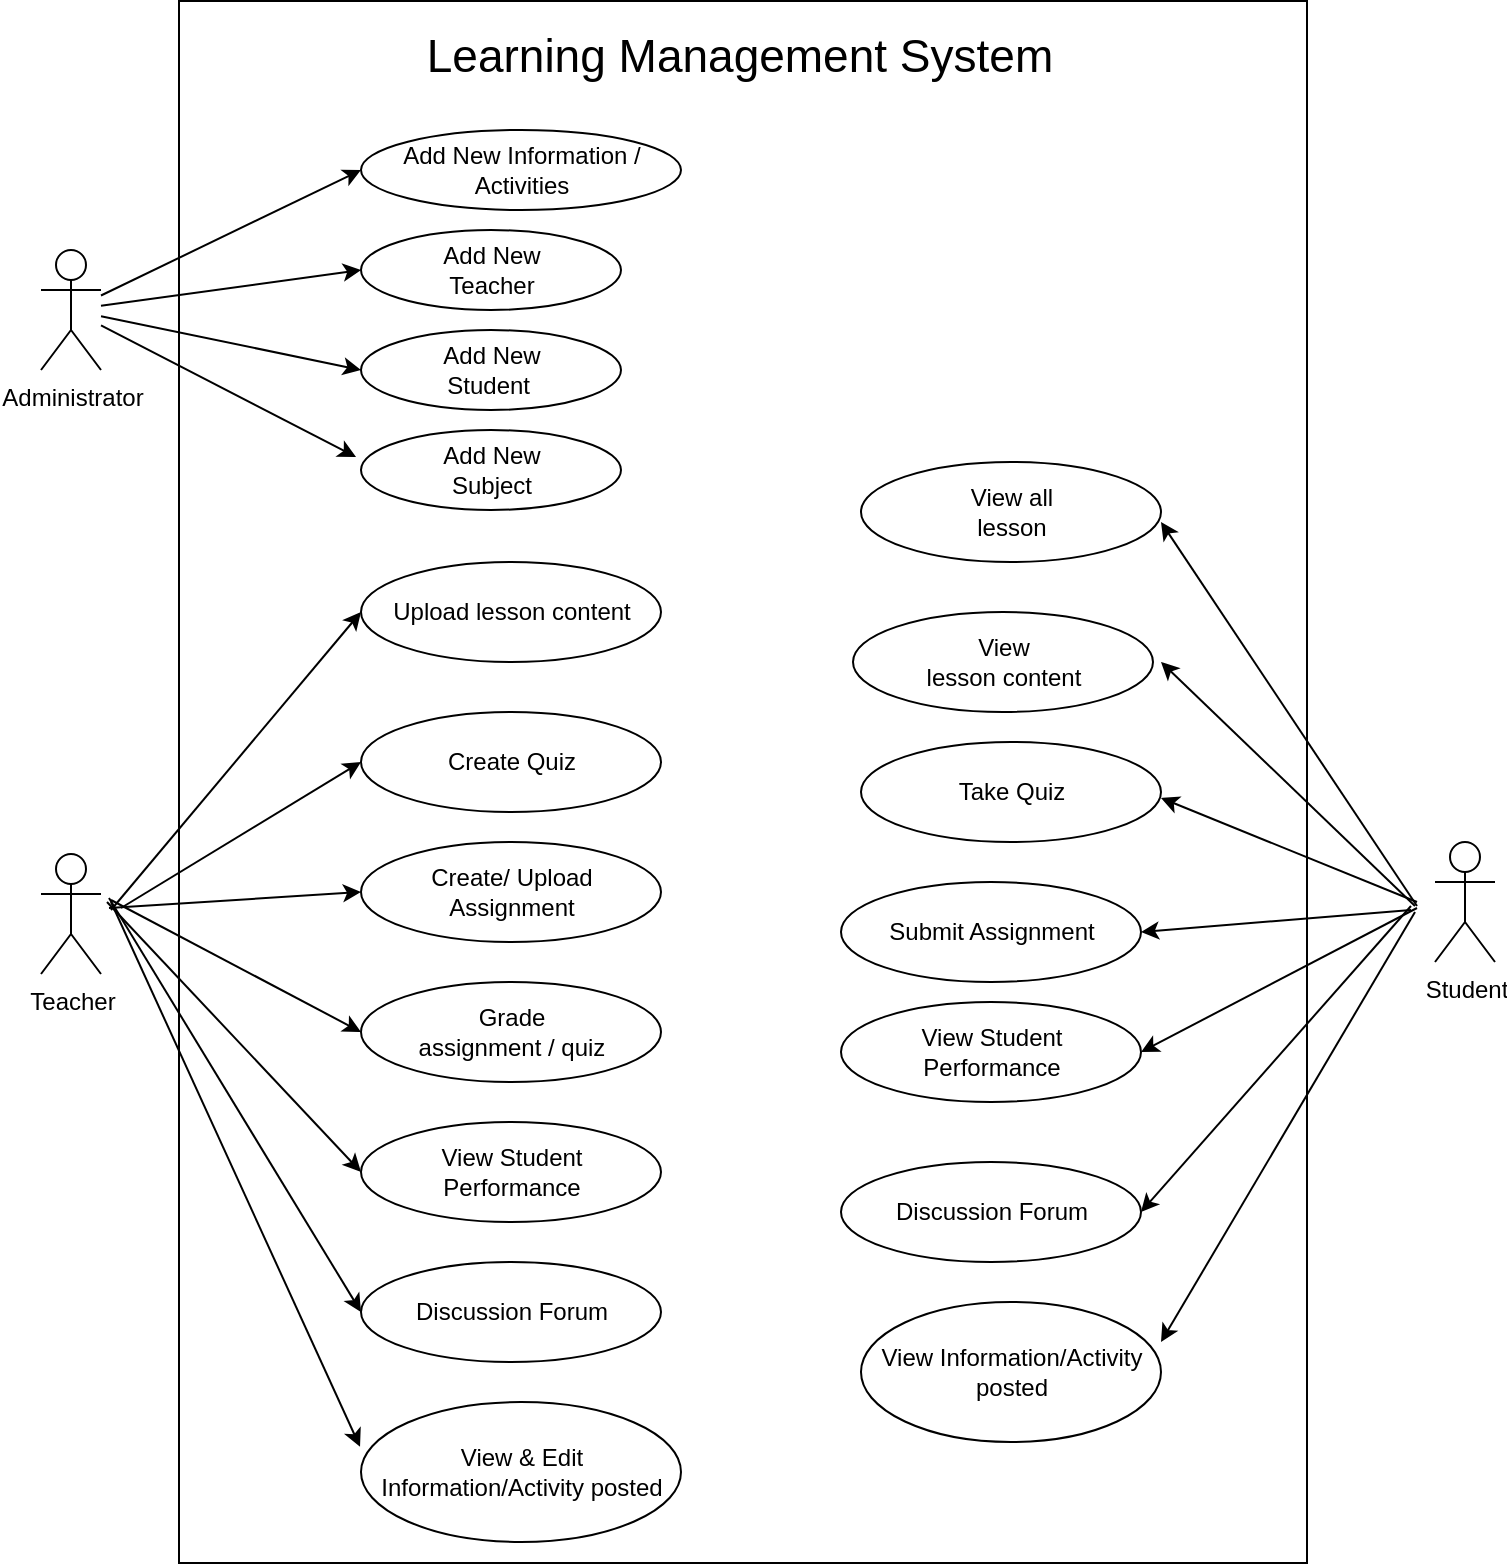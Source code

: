 <mxfile version="13.10.4" type="github"><diagram id="tSX-dgH06IHA2cA8xBSw" name="Page-1"><mxGraphModel dx="1209" dy="642" grid="1" gridSize="10" guides="1" tooltips="1" connect="1" arrows="1" fold="1" page="1" pageScale="1" pageWidth="850" pageHeight="1100" math="0" shadow="0"><root><mxCell id="0"/><mxCell id="1" parent="0"/><mxCell id="s116mKNNdqT7rJsYJ3JG-2" value="" style="group" vertex="1" connectable="0" parent="1"><mxGeometry x="457.5" y="357" width="327" height="490" as="geometry"/></mxCell><mxCell id="s116mKNNdqT7rJsYJ3JG-3" value="Student" style="shape=umlActor;verticalLabelPosition=bottom;verticalAlign=top;html=1;outlineConnect=0;" vertex="1" parent="s116mKNNdqT7rJsYJ3JG-2"><mxGeometry x="297" y="190" width="30" height="60" as="geometry"/></mxCell><mxCell id="s116mKNNdqT7rJsYJ3JG-4" value="View&lt;br&gt;lesson content" style="ellipse;whiteSpace=wrap;html=1;" vertex="1" parent="s116mKNNdqT7rJsYJ3JG-2"><mxGeometry x="6" y="75" width="150" height="50" as="geometry"/></mxCell><mxCell id="s116mKNNdqT7rJsYJ3JG-5" value="Take Quiz" style="ellipse;whiteSpace=wrap;html=1;" vertex="1" parent="s116mKNNdqT7rJsYJ3JG-2"><mxGeometry x="10" y="140" width="150" height="50" as="geometry"/></mxCell><mxCell id="s116mKNNdqT7rJsYJ3JG-6" value="Submit Assignment" style="ellipse;whiteSpace=wrap;html=1;" vertex="1" parent="s116mKNNdqT7rJsYJ3JG-2"><mxGeometry y="210" width="150" height="50" as="geometry"/></mxCell><mxCell id="s116mKNNdqT7rJsYJ3JG-7" value="View Student &lt;br&gt;Performance" style="ellipse;whiteSpace=wrap;html=1;" vertex="1" parent="s116mKNNdqT7rJsYJ3JG-2"><mxGeometry y="270" width="150" height="50" as="geometry"/></mxCell><mxCell id="s116mKNNdqT7rJsYJ3JG-8" value="View all&lt;br&gt;lesson" style="ellipse;whiteSpace=wrap;html=1;" vertex="1" parent="s116mKNNdqT7rJsYJ3JG-2"><mxGeometry x="10" width="150" height="50" as="geometry"/></mxCell><mxCell id="s116mKNNdqT7rJsYJ3JG-9" value="Discussion Forum" style="ellipse;whiteSpace=wrap;html=1;" vertex="1" parent="s116mKNNdqT7rJsYJ3JG-2"><mxGeometry y="350" width="150" height="50" as="geometry"/></mxCell><mxCell id="s116mKNNdqT7rJsYJ3JG-10" value="View Information/Activity posted" style="ellipse;whiteSpace=wrap;html=1;" vertex="1" parent="s116mKNNdqT7rJsYJ3JG-2"><mxGeometry x="10" y="420" width="150" height="70" as="geometry"/></mxCell><mxCell id="s116mKNNdqT7rJsYJ3JG-11" value="" style="endArrow=classic;html=1;entryX=1;entryY=0.5;entryDx=0;entryDy=0;" edge="1" parent="s116mKNNdqT7rJsYJ3JG-2" target="s116mKNNdqT7rJsYJ3JG-9"><mxGeometry x="160" y="30" width="50" height="50" as="geometry"><mxPoint x="285" y="222" as="sourcePoint"/><mxPoint x="160" y="380" as="targetPoint"/></mxGeometry></mxCell><mxCell id="s116mKNNdqT7rJsYJ3JG-12" value="" style="endArrow=classic;html=1;entryX=1;entryY=0.5;entryDx=0;entryDy=0;" edge="1" parent="s116mKNNdqT7rJsYJ3JG-2" target="s116mKNNdqT7rJsYJ3JG-7"><mxGeometry x="160" y="30" width="50" height="50" as="geometry"><mxPoint x="288" y="223" as="sourcePoint"/><mxPoint x="159" y="295" as="targetPoint"/></mxGeometry></mxCell><mxCell id="s116mKNNdqT7rJsYJ3JG-13" value="" style="endArrow=classic;html=1;entryX=1;entryY=0.5;entryDx=0;entryDy=0;" edge="1" parent="s116mKNNdqT7rJsYJ3JG-2" target="s116mKNNdqT7rJsYJ3JG-6"><mxGeometry x="160" y="30" width="50" height="50" as="geometry"><mxPoint x="285" y="224" as="sourcePoint"/><mxPoint x="160" y="238" as="targetPoint"/></mxGeometry></mxCell><mxCell id="s116mKNNdqT7rJsYJ3JG-14" value="" style="endArrow=classic;html=1;" edge="1" parent="s116mKNNdqT7rJsYJ3JG-2"><mxGeometry x="160" y="30" width="50" height="50" as="geometry"><mxPoint x="288" y="220" as="sourcePoint"/><mxPoint x="160" y="168" as="targetPoint"/></mxGeometry></mxCell><mxCell id="s116mKNNdqT7rJsYJ3JG-15" value="" style="endArrow=classic;html=1;" edge="1" parent="s116mKNNdqT7rJsYJ3JG-2"><mxGeometry x="160" y="30" width="50" height="50" as="geometry"><mxPoint x="287" y="222" as="sourcePoint"/><mxPoint x="160" y="100" as="targetPoint"/></mxGeometry></mxCell><mxCell id="s116mKNNdqT7rJsYJ3JG-16" value="" style="endArrow=classic;html=1;" edge="1" parent="s116mKNNdqT7rJsYJ3JG-2"><mxGeometry x="160" y="30" width="50" height="50" as="geometry"><mxPoint x="288" y="222" as="sourcePoint"/><mxPoint x="160" y="30" as="targetPoint"/></mxGeometry></mxCell><mxCell id="s116mKNNdqT7rJsYJ3JG-17" value="" style="endArrow=classic;html=1;entryX=1;entryY=0.286;entryDx=0;entryDy=0;entryPerimeter=0;" edge="1" parent="s116mKNNdqT7rJsYJ3JG-2" target="s116mKNNdqT7rJsYJ3JG-10"><mxGeometry x="160" y="60" width="50" height="50" as="geometry"><mxPoint x="287" y="225" as="sourcePoint"/><mxPoint x="160" y="410" as="targetPoint"/></mxGeometry></mxCell><mxCell id="s116mKNNdqT7rJsYJ3JG-18" style="edgeStyle=none;rounded=0;orthogonalLoop=1;jettySize=auto;html=1;entryX=0;entryY=0.5;entryDx=0;entryDy=0;fontSize=23;" edge="1" parent="1" source="s116mKNNdqT7rJsYJ3JG-22" target="s116mKNNdqT7rJsYJ3JG-26"><mxGeometry relative="1" as="geometry"/></mxCell><mxCell id="s116mKNNdqT7rJsYJ3JG-19" style="edgeStyle=none;rounded=0;orthogonalLoop=1;jettySize=auto;html=1;entryX=0;entryY=0.5;entryDx=0;entryDy=0;fontSize=23;" edge="1" parent="1" source="s116mKNNdqT7rJsYJ3JG-22" target="s116mKNNdqT7rJsYJ3JG-23"><mxGeometry relative="1" as="geometry"/></mxCell><mxCell id="s116mKNNdqT7rJsYJ3JG-20" style="edgeStyle=none;rounded=0;orthogonalLoop=1;jettySize=auto;html=1;entryX=0;entryY=0.5;entryDx=0;entryDy=0;fontSize=23;" edge="1" parent="1" source="s116mKNNdqT7rJsYJ3JG-22" target="s116mKNNdqT7rJsYJ3JG-24"><mxGeometry relative="1" as="geometry"/></mxCell><mxCell id="s116mKNNdqT7rJsYJ3JG-21" style="edgeStyle=none;rounded=0;orthogonalLoop=1;jettySize=auto;html=1;entryX=-0.019;entryY=0.338;entryDx=0;entryDy=0;entryPerimeter=0;fontSize=23;" edge="1" parent="1" source="s116mKNNdqT7rJsYJ3JG-22" target="s116mKNNdqT7rJsYJ3JG-25"><mxGeometry relative="1" as="geometry"/></mxCell><mxCell id="s116mKNNdqT7rJsYJ3JG-22" value="Administrator" style="shape=umlActor;verticalLabelPosition=bottom;verticalAlign=top;html=1;outlineConnect=0;" vertex="1" parent="1"><mxGeometry x="57.5" y="251" width="30" height="60" as="geometry"/></mxCell><mxCell id="s116mKNNdqT7rJsYJ3JG-23" value="Add New &lt;br&gt;&lt;span style=&quot;color: rgba(0 , 0 , 0 , 0) ; font-family: monospace ; font-size: 0px&quot;&gt;%3CmxGraphModel%3E%3Croot%3E%3CmxCell%20id%3D%220%22%2F%3E%3CmxCell%20id%3D%221%22%20parent%3D%220%22%2F%3E%3CmxCell%20id%3D%222%22%20value%3D%22Actor%22%20style%3D%22shape%3DumlActor%3BverticalLabelPosition%3Dbottom%3BverticalAlign%3Dtop%3Bhtml%3D1%3BoutlineConnect%3D0%3B%22%20vertex%3D%221%22%20parent%3D%221%22%3E%3CmxGeometry%20x%3D%2280%22%20y%3D%22380%22%20width%3D%2230%22%20height%3D%2260%22%20as%3D%22geometry%22%2F%3E%3C%2FmxCell%3E%3C%2Froot%3E%3C%2FmxGraphModel%3E&lt;/span&gt;Teacher" style="ellipse;whiteSpace=wrap;html=1;" vertex="1" parent="1"><mxGeometry x="217.5" y="241" width="130" height="40" as="geometry"/></mxCell><mxCell id="s116mKNNdqT7rJsYJ3JG-24" value="Add New &lt;br&gt;Student&amp;nbsp;&lt;span style=&quot;color: rgba(0 , 0 , 0 , 0) ; font-family: monospace ; font-size: 0px&quot;&gt;D%220%22%2F%3E%3CmxCell%20id%3D%221%22%20parent%3D%220%22%2F%3E%3CmxCell%20id%3D%222%22%20value%3D%22Actor%22%20style%3D%22shape%3DumlActor%3BverticalLabelPosition%3Dbottom%3BverticalAlign%3Dtop%3Bhtml%3D1%3BoutlineConnect%3D0%3B%22%20vertex%3D%221%22%20parent%3D%221%22%3E%3CmxGeometry%20x%3D%2280%22%20y%3D%22380%22%20width%3D%2230%22%20height%3D%2260%22%20as%3D%22geometry%22%2F%3E%3C%2FmxCell%3E%3C%2Froot%3E%3C%2FmxGraphModel%3EStudent&lt;/span&gt;" style="ellipse;whiteSpace=wrap;html=1;" vertex="1" parent="1"><mxGeometry x="217.5" y="291" width="130" height="40" as="geometry"/></mxCell><mxCell id="s116mKNNdqT7rJsYJ3JG-25" value="Add New &lt;br&gt;Subject&lt;span style=&quot;color: rgba(0 , 0 , 0 , 0) ; font-family: monospace ; font-size: 0px&quot;&gt;D%220%22%2F%3E%3CmxCell%20id%3D%221%22%20parent%3D%220%22%2F%3E%3CmxCell%20id%3D%222%22%20value%3D%22Actor%22%20style%3D%22shape%3DumlActor%3BverticalLabelPosition%3Dbottom%3BverticalAlign%3Dtop%3Bhtml%3D1%3BoutlineConnect%3D0%3B%22%20vertex%3D%221%22%20parent%3D%221%22%3E%3CmxGeometry%20x%3D%2280%22%20y%3D%22380%22%20width%3D%2230%22%20height%3D%2260%22%20as%3D%22geometry%22%2F%3E%3C%2FmxCell%3E%3C%2Froot%3E%3C%2FmxGraphModel%3EStudent&lt;/span&gt;" style="ellipse;whiteSpace=wrap;html=1;" vertex="1" parent="1"><mxGeometry x="217.5" y="341" width="130" height="40" as="geometry"/></mxCell><mxCell id="s116mKNNdqT7rJsYJ3JG-26" value="Add New Information / Activities" style="ellipse;whiteSpace=wrap;html=1;" vertex="1" parent="1"><mxGeometry x="217.5" y="191" width="160" height="40" as="geometry"/></mxCell><mxCell id="s116mKNNdqT7rJsYJ3JG-27" value="&lt;font style=&quot;font-size: 23px;&quot;&gt;Learning Management System&lt;/font&gt;" style="text;html=1;strokeColor=none;fillColor=none;align=center;verticalAlign=middle;whiteSpace=wrap;rounded=0;fontSize=23;" vertex="1" parent="1"><mxGeometry x="237.5" y="144" width="338" height="20" as="geometry"/></mxCell><mxCell id="s116mKNNdqT7rJsYJ3JG-28" value="Teacher" style="shape=umlActor;verticalLabelPosition=bottom;verticalAlign=top;html=1;outlineConnect=0;" vertex="1" parent="1"><mxGeometry x="57.5" y="553" width="30" height="60" as="geometry"/></mxCell><mxCell id="s116mKNNdqT7rJsYJ3JG-29" value="Upload lesson content" style="ellipse;whiteSpace=wrap;html=1;" vertex="1" parent="1"><mxGeometry x="217.5" y="407" width="150" height="50" as="geometry"/></mxCell><mxCell id="s116mKNNdqT7rJsYJ3JG-30" value="Create Quiz" style="ellipse;whiteSpace=wrap;html=1;" vertex="1" parent="1"><mxGeometry x="217.5" y="482" width="150" height="50" as="geometry"/></mxCell><mxCell id="s116mKNNdqT7rJsYJ3JG-31" value="Create/ Upload &lt;br&gt;Assignment" style="ellipse;whiteSpace=wrap;html=1;" vertex="1" parent="1"><mxGeometry x="217.5" y="547" width="150" height="50" as="geometry"/></mxCell><mxCell id="s116mKNNdqT7rJsYJ3JG-32" value="Grade &lt;br&gt;assignment / quiz" style="ellipse;whiteSpace=wrap;html=1;" vertex="1" parent="1"><mxGeometry x="217.5" y="617" width="150" height="50" as="geometry"/></mxCell><mxCell id="s116mKNNdqT7rJsYJ3JG-33" value="View Student &lt;br&gt;Performance" style="ellipse;whiteSpace=wrap;html=1;" vertex="1" parent="1"><mxGeometry x="217.5" y="687" width="150" height="50" as="geometry"/></mxCell><mxCell id="s116mKNNdqT7rJsYJ3JG-34" value="Discussion Forum" style="ellipse;whiteSpace=wrap;html=1;" vertex="1" parent="1"><mxGeometry x="217.5" y="757" width="150" height="50" as="geometry"/></mxCell><mxCell id="s116mKNNdqT7rJsYJ3JG-35" value="" style="endArrow=classic;html=1;entryX=0;entryY=0.5;entryDx=0;entryDy=0;" edge="1" parent="1" target="s116mKNNdqT7rJsYJ3JG-29"><mxGeometry x="57.5" y="407" width="50" height="50" as="geometry"><mxPoint x="92.5" y="581" as="sourcePoint"/><mxPoint x="207.5" y="427" as="targetPoint"/></mxGeometry></mxCell><mxCell id="s116mKNNdqT7rJsYJ3JG-36" value="" style="endArrow=classic;html=1;entryX=0;entryY=0.5;entryDx=0;entryDy=0;" edge="1" parent="1" target="s116mKNNdqT7rJsYJ3JG-30"><mxGeometry x="57.5" y="407" width="50" height="50" as="geometry"><mxPoint x="97.5" y="580" as="sourcePoint"/><mxPoint x="207.5" y="512" as="targetPoint"/></mxGeometry></mxCell><mxCell id="s116mKNNdqT7rJsYJ3JG-37" value="" style="endArrow=classic;html=1;entryX=0;entryY=0.5;entryDx=0;entryDy=0;" edge="1" parent="1" target="s116mKNNdqT7rJsYJ3JG-31"><mxGeometry x="57.5" y="407" width="50" height="50" as="geometry"><mxPoint x="91.5" y="580" as="sourcePoint"/><mxPoint x="207.5" y="569.5" as="targetPoint"/></mxGeometry></mxCell><mxCell id="s116mKNNdqT7rJsYJ3JG-38" value="" style="endArrow=classic;html=1;entryX=0;entryY=0.5;entryDx=0;entryDy=0;" edge="1" parent="1" target="s116mKNNdqT7rJsYJ3JG-32"><mxGeometry x="57.5" y="407" width="50" height="50" as="geometry"><mxPoint x="92.5" y="576" as="sourcePoint"/><mxPoint x="207.5" y="639.5" as="targetPoint"/></mxGeometry></mxCell><mxCell id="s116mKNNdqT7rJsYJ3JG-39" value="" style="endArrow=classic;html=1;entryX=0;entryY=0.5;entryDx=0;entryDy=0;" edge="1" parent="1" target="s116mKNNdqT7rJsYJ3JG-33"><mxGeometry x="57.5" y="407" width="50" height="50" as="geometry"><mxPoint x="90.5" y="577" as="sourcePoint"/><mxPoint x="207.5" y="707" as="targetPoint"/></mxGeometry></mxCell><mxCell id="s116mKNNdqT7rJsYJ3JG-40" value="" style="endArrow=classic;html=1;entryX=0;entryY=0.5;entryDx=0;entryDy=0;" edge="1" parent="1" target="s116mKNNdqT7rJsYJ3JG-34"><mxGeometry x="57.5" y="407" width="50" height="50" as="geometry"><mxPoint x="91.5" y="575" as="sourcePoint"/><mxPoint x="207.5" y="771" as="targetPoint"/></mxGeometry></mxCell><mxCell id="s116mKNNdqT7rJsYJ3JG-41" value="View &amp;amp; Edit Information/Activity posted" style="ellipse;whiteSpace=wrap;html=1;" vertex="1" parent="1"><mxGeometry x="217.5" y="827" width="160" height="70" as="geometry"/></mxCell><mxCell id="s116mKNNdqT7rJsYJ3JG-42" value="" style="endArrow=classic;html=1;entryX=-0.003;entryY=0.32;entryDx=0;entryDy=0;entryPerimeter=0;" edge="1" parent="1" target="s116mKNNdqT7rJsYJ3JG-41"><mxGeometry x="57.5" y="407" width="50" height="50" as="geometry"><mxPoint x="92.5" y="577" as="sourcePoint"/><mxPoint x="207.5" y="787" as="targetPoint"/></mxGeometry></mxCell><mxCell id="s116mKNNdqT7rJsYJ3JG-43" value="" style="rounded=0;whiteSpace=wrap;html=1;fillColor=none;rotation=90;" vertex="1" parent="1"><mxGeometry x="18" y="235" width="781" height="564" as="geometry"/></mxCell></root></mxGraphModel></diagram></mxfile>